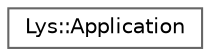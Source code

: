 digraph "Graphical Class Hierarchy"
{
 // LATEX_PDF_SIZE
  bgcolor="transparent";
  edge [fontname=Helvetica,fontsize=10,labelfontname=Helvetica,labelfontsize=10];
  node [fontname=Helvetica,fontsize=10,shape=box,height=0.2,width=0.4];
  rankdir="LR";
  Node0 [id="Node000000",label="Lys::Application",height=0.2,width=0.4,color="grey40", fillcolor="white", style="filled",URL="$classLys_1_1Application.html",tooltip=" "];
}
